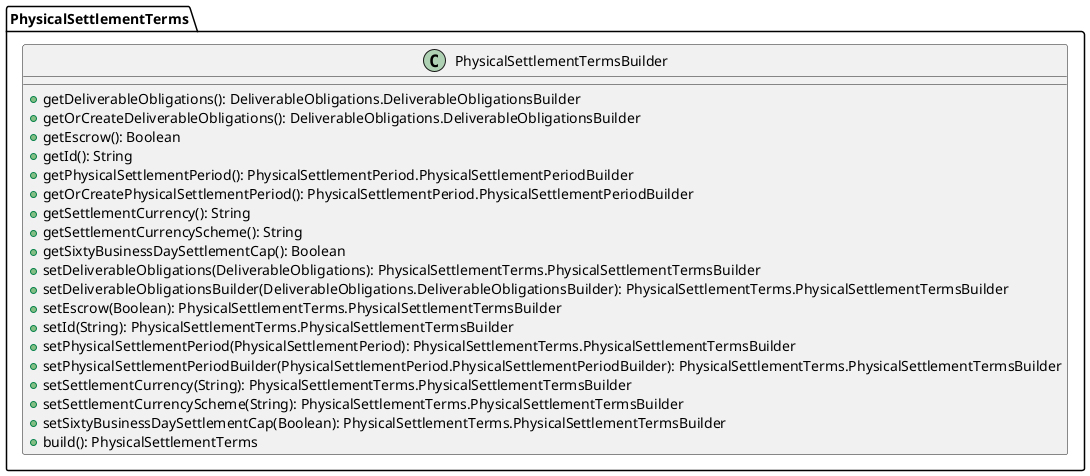 @startuml

    class PhysicalSettlementTerms.PhysicalSettlementTermsBuilder [[PhysicalSettlementTerms.PhysicalSettlementTermsBuilder.html]] {
        +getDeliverableObligations(): DeliverableObligations.DeliverableObligationsBuilder
        +getOrCreateDeliverableObligations(): DeliverableObligations.DeliverableObligationsBuilder
        +getEscrow(): Boolean
        +getId(): String
        +getPhysicalSettlementPeriod(): PhysicalSettlementPeriod.PhysicalSettlementPeriodBuilder
        +getOrCreatePhysicalSettlementPeriod(): PhysicalSettlementPeriod.PhysicalSettlementPeriodBuilder
        +getSettlementCurrency(): String
        +getSettlementCurrencyScheme(): String
        +getSixtyBusinessDaySettlementCap(): Boolean
        +setDeliverableObligations(DeliverableObligations): PhysicalSettlementTerms.PhysicalSettlementTermsBuilder
        +setDeliverableObligationsBuilder(DeliverableObligations.DeliverableObligationsBuilder): PhysicalSettlementTerms.PhysicalSettlementTermsBuilder
        +setEscrow(Boolean): PhysicalSettlementTerms.PhysicalSettlementTermsBuilder
        +setId(String): PhysicalSettlementTerms.PhysicalSettlementTermsBuilder
        +setPhysicalSettlementPeriod(PhysicalSettlementPeriod): PhysicalSettlementTerms.PhysicalSettlementTermsBuilder
        +setPhysicalSettlementPeriodBuilder(PhysicalSettlementPeriod.PhysicalSettlementPeriodBuilder): PhysicalSettlementTerms.PhysicalSettlementTermsBuilder
        +setSettlementCurrency(String): PhysicalSettlementTerms.PhysicalSettlementTermsBuilder
        +setSettlementCurrencyScheme(String): PhysicalSettlementTerms.PhysicalSettlementTermsBuilder
        +setSixtyBusinessDaySettlementCap(Boolean): PhysicalSettlementTerms.PhysicalSettlementTermsBuilder
        +build(): PhysicalSettlementTerms
    }

@enduml
